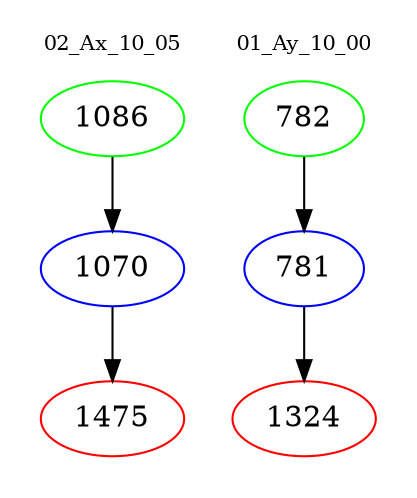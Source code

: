 digraph{
subgraph cluster_0 {
color = white
label = "02_Ax_10_05";
fontsize=10;
T0_1086 [label="1086", color="green"]
T0_1086 -> T0_1070 [color="black"]
T0_1070 [label="1070", color="blue"]
T0_1070 -> T0_1475 [color="black"]
T0_1475 [label="1475", color="red"]
}
subgraph cluster_1 {
color = white
label = "01_Ay_10_00";
fontsize=10;
T1_782 [label="782", color="green"]
T1_782 -> T1_781 [color="black"]
T1_781 [label="781", color="blue"]
T1_781 -> T1_1324 [color="black"]
T1_1324 [label="1324", color="red"]
}
}
